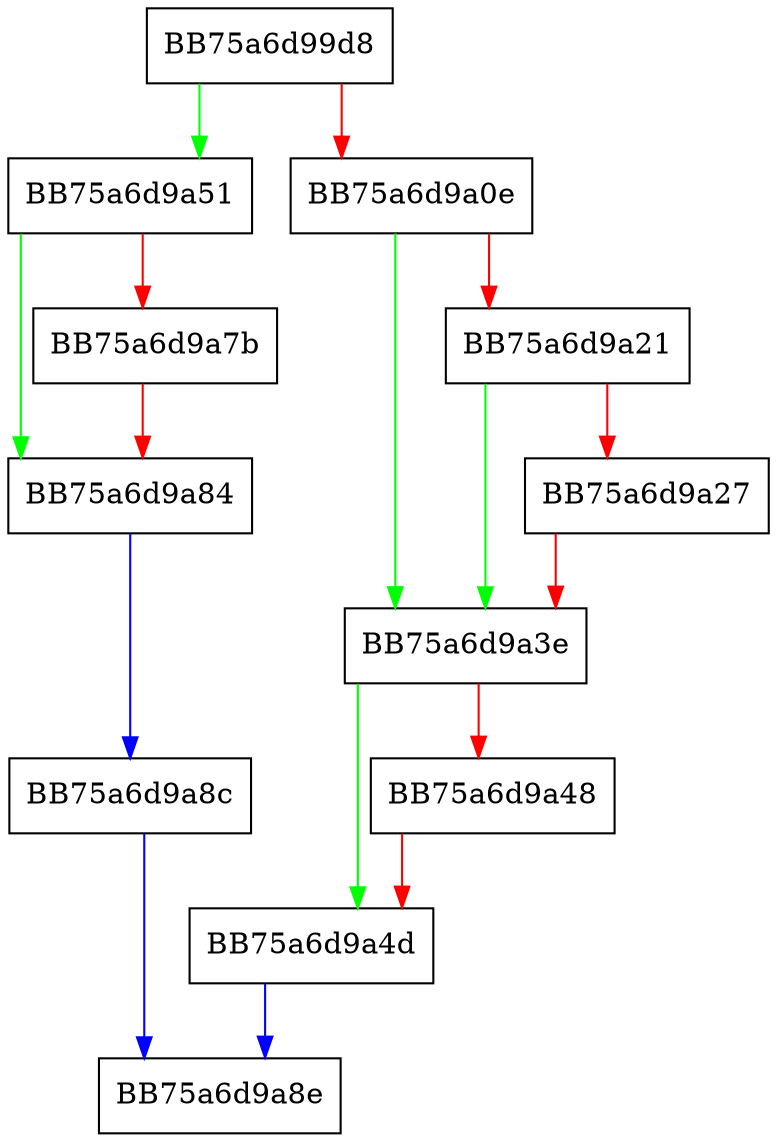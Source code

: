 digraph CreateInstance {
  node [shape="box"];
  graph [splines=ortho];
  BB75a6d99d8 -> BB75a6d9a51 [color="green"];
  BB75a6d99d8 -> BB75a6d9a0e [color="red"];
  BB75a6d9a0e -> BB75a6d9a3e [color="green"];
  BB75a6d9a0e -> BB75a6d9a21 [color="red"];
  BB75a6d9a21 -> BB75a6d9a3e [color="green"];
  BB75a6d9a21 -> BB75a6d9a27 [color="red"];
  BB75a6d9a27 -> BB75a6d9a3e [color="red"];
  BB75a6d9a3e -> BB75a6d9a4d [color="green"];
  BB75a6d9a3e -> BB75a6d9a48 [color="red"];
  BB75a6d9a48 -> BB75a6d9a4d [color="red"];
  BB75a6d9a4d -> BB75a6d9a8e [color="blue"];
  BB75a6d9a51 -> BB75a6d9a84 [color="green"];
  BB75a6d9a51 -> BB75a6d9a7b [color="red"];
  BB75a6d9a7b -> BB75a6d9a84 [color="red"];
  BB75a6d9a84 -> BB75a6d9a8c [color="blue"];
  BB75a6d9a8c -> BB75a6d9a8e [color="blue"];
}